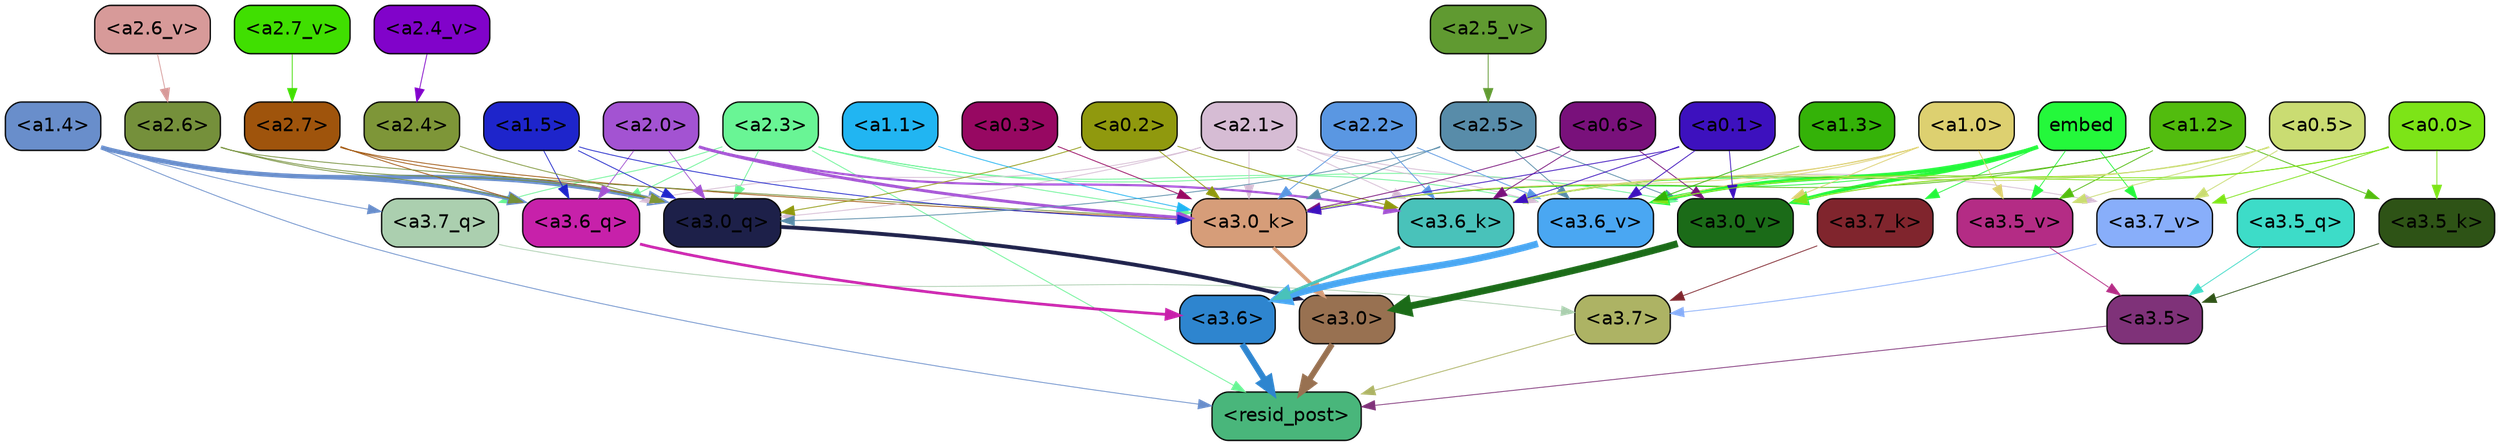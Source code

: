 strict digraph "" {
	graph [bgcolor=transparent,
		layout=dot,
		overlap=false,
		splines=true
	];
	"<a3.7>"	[color=black,
		fillcolor="#adb364",
		fontname=Helvetica,
		shape=box,
		style="filled, rounded"];
	"<resid_post>"	[color=black,
		fillcolor="#49b67b",
		fontname=Helvetica,
		shape=box,
		style="filled, rounded"];
	"<a3.7>" -> "<resid_post>"	[color="#adb364",
		penwidth=0.6239100098609924];
	"<a3.6>"	[color=black,
		fillcolor="#2e85cf",
		fontname=Helvetica,
		shape=box,
		style="filled, rounded"];
	"<a3.6>" -> "<resid_post>"	[color="#2e85cf",
		penwidth=4.569062113761902];
	"<a3.5>"	[color=black,
		fillcolor="#7f3279",
		fontname=Helvetica,
		shape=box,
		style="filled, rounded"];
	"<a3.5>" -> "<resid_post>"	[color="#7f3279",
		penwidth=0.6];
	"<a3.0>"	[color=black,
		fillcolor="#987151",
		fontname=Helvetica,
		shape=box,
		style="filled, rounded"];
	"<a3.0>" -> "<resid_post>"	[color="#987151",
		penwidth=4.283544182777405];
	"<a2.3>"	[color=black,
		fillcolor="#69f595",
		fontname=Helvetica,
		shape=box,
		style="filled, rounded"];
	"<a2.3>" -> "<resid_post>"	[color="#69f595",
		penwidth=0.6];
	"<a3.7_q>"	[color=black,
		fillcolor="#abcfaf",
		fontname=Helvetica,
		shape=box,
		style="filled, rounded"];
	"<a2.3>" -> "<a3.7_q>"	[color="#69f595",
		penwidth=0.6];
	"<a3.6_q>"	[color=black,
		fillcolor="#c721aa",
		fontname=Helvetica,
		shape=box,
		style="filled, rounded"];
	"<a2.3>" -> "<a3.6_q>"	[color="#69f595",
		penwidth=0.6];
	"<a3.0_q>"	[color=black,
		fillcolor="#1d2049",
		fontname=Helvetica,
		shape=box,
		style="filled, rounded"];
	"<a2.3>" -> "<a3.0_q>"	[color="#69f595",
		penwidth=0.6];
	"<a3.0_k>"	[color=black,
		fillcolor="#d69d79",
		fontname=Helvetica,
		shape=box,
		style="filled, rounded"];
	"<a2.3>" -> "<a3.0_k>"	[color="#69f595",
		penwidth=0.6];
	"<a3.6_v>"	[color=black,
		fillcolor="#4aa7f2",
		fontname=Helvetica,
		shape=box,
		style="filled, rounded"];
	"<a2.3>" -> "<a3.6_v>"	[color="#69f595",
		penwidth=0.6];
	"<a3.0_v>"	[color=black,
		fillcolor="#1b6b18",
		fontname=Helvetica,
		shape=box,
		style="filled, rounded"];
	"<a2.3>" -> "<a3.0_v>"	[color="#69f595",
		penwidth=0.6];
	"<a1.4>"	[color=black,
		fillcolor="#698ecb",
		fontname=Helvetica,
		shape=box,
		style="filled, rounded"];
	"<a1.4>" -> "<resid_post>"	[color="#698ecb",
		penwidth=0.6];
	"<a1.4>" -> "<a3.7_q>"	[color="#698ecb",
		penwidth=0.6];
	"<a1.4>" -> "<a3.6_q>"	[color="#698ecb",
		penwidth=2.6908124685287476];
	"<a1.4>" -> "<a3.0_q>"	[color="#698ecb",
		penwidth=3.32076895236969];
	"<a3.7_q>" -> "<a3.7>"	[color="#abcfaf",
		penwidth=0.6];
	"<a3.6_q>" -> "<a3.6>"	[color="#c721aa",
		penwidth=2.03758105635643];
	"<a3.5_q>"	[color=black,
		fillcolor="#3ddcc8",
		fontname=Helvetica,
		shape=box,
		style="filled, rounded"];
	"<a3.5_q>" -> "<a3.5>"	[color="#3ddcc8",
		penwidth=0.6];
	"<a3.0_q>" -> "<a3.0>"	[color="#1d2049",
		penwidth=2.8638100624084473];
	"<a3.7_k>"	[color=black,
		fillcolor="#80252d",
		fontname=Helvetica,
		shape=box,
		style="filled, rounded"];
	"<a3.7_k>" -> "<a3.7>"	[color="#80252d",
		penwidth=0.6];
	"<a3.6_k>"	[color=black,
		fillcolor="#49c2ba",
		fontname=Helvetica,
		shape=box,
		style="filled, rounded"];
	"<a3.6_k>" -> "<a3.6>"	[color="#49c2ba",
		penwidth=2.174198240041733];
	"<a3.5_k>"	[color=black,
		fillcolor="#2e5316",
		fontname=Helvetica,
		shape=box,
		style="filled, rounded"];
	"<a3.5_k>" -> "<a3.5>"	[color="#2e5316",
		penwidth=0.6];
	"<a3.0_k>" -> "<a3.0>"	[color="#d69d79",
		penwidth=2.6274144649505615];
	"<a3.7_v>"	[color=black,
		fillcolor="#88aefa",
		fontname=Helvetica,
		shape=box,
		style="filled, rounded"];
	"<a3.7_v>" -> "<a3.7>"	[color="#88aefa",
		penwidth=0.6];
	"<a3.6_v>" -> "<a3.6>"	[color="#4aa7f2",
		penwidth=5.002329230308533];
	"<a3.5_v>"	[color=black,
		fillcolor="#b42c85",
		fontname=Helvetica,
		shape=box,
		style="filled, rounded"];
	"<a3.5_v>" -> "<a3.5>"	[color="#b42c85",
		penwidth=0.6];
	"<a3.0_v>" -> "<a3.0>"	[color="#1b6b18",
		penwidth=5.188832879066467];
	"<a2.7>"	[color=black,
		fillcolor="#9f540c",
		fontname=Helvetica,
		shape=box,
		style="filled, rounded"];
	"<a2.7>" -> "<a3.6_q>"	[color="#9f540c",
		penwidth=0.6];
	"<a2.7>" -> "<a3.0_q>"	[color="#9f540c",
		penwidth=0.6];
	"<a2.7>" -> "<a3.0_k>"	[color="#9f540c",
		penwidth=0.6];
	"<a2.6>"	[color=black,
		fillcolor="#75903b",
		fontname=Helvetica,
		shape=box,
		style="filled, rounded"];
	"<a2.6>" -> "<a3.6_q>"	[color="#75903b",
		penwidth=0.6];
	"<a2.6>" -> "<a3.0_q>"	[color="#75903b",
		penwidth=0.6];
	"<a2.6>" -> "<a3.0_k>"	[color="#75903b",
		penwidth=0.6];
	"<a2.1>"	[color=black,
		fillcolor="#d6bcd4",
		fontname=Helvetica,
		shape=box,
		style="filled, rounded"];
	"<a2.1>" -> "<a3.6_q>"	[color="#d6bcd4",
		penwidth=0.6];
	"<a2.1>" -> "<a3.0_q>"	[color="#d6bcd4",
		penwidth=0.6];
	"<a2.1>" -> "<a3.6_k>"	[color="#d6bcd4",
		penwidth=0.6];
	"<a2.1>" -> "<a3.0_k>"	[color="#d6bcd4",
		penwidth=0.6];
	"<a2.1>" -> "<a3.7_v>"	[color="#d6bcd4",
		penwidth=0.6];
	"<a2.1>" -> "<a3.6_v>"	[color="#d6bcd4",
		penwidth=0.6];
	"<a2.0>"	[color=black,
		fillcolor="#a353d2",
		fontname=Helvetica,
		shape=box,
		style="filled, rounded"];
	"<a2.0>" -> "<a3.6_q>"	[color="#a353d2",
		penwidth=0.6];
	"<a2.0>" -> "<a3.0_q>"	[color="#a353d2",
		penwidth=0.6];
	"<a2.0>" -> "<a3.6_k>"	[color="#a353d2",
		penwidth=1.6254686117172241];
	"<a2.0>" -> "<a3.0_k>"	[color="#a353d2",
		penwidth=2.182972814887762];
	"<a1.5>"	[color=black,
		fillcolor="#1e25cb",
		fontname=Helvetica,
		shape=box,
		style="filled, rounded"];
	"<a1.5>" -> "<a3.6_q>"	[color="#1e25cb",
		penwidth=0.6];
	"<a1.5>" -> "<a3.0_q>"	[color="#1e25cb",
		penwidth=0.6];
	"<a1.5>" -> "<a3.0_k>"	[color="#1e25cb",
		penwidth=0.6];
	"<a2.5>"	[color=black,
		fillcolor="#588ca9",
		fontname=Helvetica,
		shape=box,
		style="filled, rounded"];
	"<a2.5>" -> "<a3.0_q>"	[color="#588ca9",
		penwidth=0.6];
	"<a2.5>" -> "<a3.0_k>"	[color="#588ca9",
		penwidth=0.6];
	"<a2.5>" -> "<a3.6_v>"	[color="#588ca9",
		penwidth=0.6];
	"<a2.5>" -> "<a3.0_v>"	[color="#588ca9",
		penwidth=0.6];
	"<a2.4>"	[color=black,
		fillcolor="#7e9638",
		fontname=Helvetica,
		shape=box,
		style="filled, rounded"];
	"<a2.4>" -> "<a3.0_q>"	[color="#7e9638",
		penwidth=0.6];
	"<a0.2>"	[color=black,
		fillcolor="#90990e",
		fontname=Helvetica,
		shape=box,
		style="filled, rounded"];
	"<a0.2>" -> "<a3.0_q>"	[color="#90990e",
		penwidth=0.6];
	"<a0.2>" -> "<a3.6_k>"	[color="#90990e",
		penwidth=0.6];
	"<a0.2>" -> "<a3.0_k>"	[color="#90990e",
		penwidth=0.6];
	embed	[color=black,
		fillcolor="#24f83b",
		fontname=Helvetica,
		shape=box,
		style="filled, rounded"];
	embed -> "<a3.7_k>"	[color="#24f83b",
		penwidth=0.6];
	embed -> "<a3.6_k>"	[color="#24f83b",
		penwidth=0.6];
	embed -> "<a3.0_k>"	[color="#24f83b",
		penwidth=0.6];
	embed -> "<a3.7_v>"	[color="#24f83b",
		penwidth=0.6];
	embed -> "<a3.6_v>"	[color="#24f83b",
		penwidth=2.809220314025879];
	embed -> "<a3.5_v>"	[color="#24f83b",
		penwidth=0.6];
	embed -> "<a3.0_v>"	[color="#24f83b",
		penwidth=2.754121422767639];
	"<a2.2>"	[color=black,
		fillcolor="#5a97e2",
		fontname=Helvetica,
		shape=box,
		style="filled, rounded"];
	"<a2.2>" -> "<a3.6_k>"	[color="#5a97e2",
		penwidth=0.6];
	"<a2.2>" -> "<a3.0_k>"	[color="#5a97e2",
		penwidth=0.6065438985824585];
	"<a2.2>" -> "<a3.6_v>"	[color="#5a97e2",
		penwidth=0.6];
	"<a1.2>"	[color=black,
		fillcolor="#52bc0e",
		fontname=Helvetica,
		shape=box,
		style="filled, rounded"];
	"<a1.2>" -> "<a3.6_k>"	[color="#52bc0e",
		penwidth=0.6];
	"<a1.2>" -> "<a3.5_k>"	[color="#52bc0e",
		penwidth=0.6];
	"<a1.2>" -> "<a3.0_k>"	[color="#52bc0e",
		penwidth=0.6];
	"<a1.2>" -> "<a3.5_v>"	[color="#52bc0e",
		penwidth=0.6];
	"<a1.0>"	[color=black,
		fillcolor="#ddd070",
		fontname=Helvetica,
		shape=box,
		style="filled, rounded"];
	"<a1.0>" -> "<a3.6_k>"	[color="#ddd070",
		penwidth=0.6];
	"<a1.0>" -> "<a3.0_k>"	[color="#ddd070",
		penwidth=0.6];
	"<a1.0>" -> "<a3.6_v>"	[color="#ddd070",
		penwidth=0.6];
	"<a1.0>" -> "<a3.5_v>"	[color="#ddd070",
		penwidth=0.6];
	"<a1.0>" -> "<a3.0_v>"	[color="#ddd070",
		penwidth=0.6];
	"<a0.6>"	[color=black,
		fillcolor="#79117b",
		fontname=Helvetica,
		shape=box,
		style="filled, rounded"];
	"<a0.6>" -> "<a3.6_k>"	[color="#79117b",
		penwidth=0.6];
	"<a0.6>" -> "<a3.0_k>"	[color="#79117b",
		penwidth=0.6];
	"<a0.6>" -> "<a3.0_v>"	[color="#79117b",
		penwidth=0.6];
	"<a0.5>"	[color=black,
		fillcolor="#cadc72",
		fontname=Helvetica,
		shape=box,
		style="filled, rounded"];
	"<a0.5>" -> "<a3.6_k>"	[color="#cadc72",
		penwidth=0.6];
	"<a0.5>" -> "<a3.7_v>"	[color="#cadc72",
		penwidth=0.6];
	"<a0.5>" -> "<a3.6_v>"	[color="#cadc72",
		penwidth=0.6];
	"<a0.5>" -> "<a3.5_v>"	[color="#cadc72",
		penwidth=0.6];
	"<a0.5>" -> "<a3.0_v>"	[color="#cadc72",
		penwidth=0.6120390892028809];
	"<a0.1>"	[color=black,
		fillcolor="#3d11be",
		fontname=Helvetica,
		shape=box,
		style="filled, rounded"];
	"<a0.1>" -> "<a3.6_k>"	[color="#3d11be",
		penwidth=0.6];
	"<a0.1>" -> "<a3.0_k>"	[color="#3d11be",
		penwidth=0.6];
	"<a0.1>" -> "<a3.6_v>"	[color="#3d11be",
		penwidth=0.6];
	"<a0.1>" -> "<a3.0_v>"	[color="#3d11be",
		penwidth=0.6];
	"<a0.0>"	[color=black,
		fillcolor="#7de417",
		fontname=Helvetica,
		shape=box,
		style="filled, rounded"];
	"<a0.0>" -> "<a3.5_k>"	[color="#7de417",
		penwidth=0.6];
	"<a0.0>" -> "<a3.7_v>"	[color="#7de417",
		penwidth=0.6];
	"<a0.0>" -> "<a3.6_v>"	[color="#7de417",
		penwidth=0.6];
	"<a0.0>" -> "<a3.0_v>"	[color="#7de417",
		penwidth=0.6];
	"<a1.1>"	[color=black,
		fillcolor="#21b5f2",
		fontname=Helvetica,
		shape=box,
		style="filled, rounded"];
	"<a1.1>" -> "<a3.0_k>"	[color="#21b5f2",
		penwidth=0.6];
	"<a0.3>"	[color=black,
		fillcolor="#970862",
		fontname=Helvetica,
		shape=box,
		style="filled, rounded"];
	"<a0.3>" -> "<a3.0_k>"	[color="#970862",
		penwidth=0.6];
	"<a1.3>"	[color=black,
		fillcolor="#34b208",
		fontname=Helvetica,
		shape=box,
		style="filled, rounded"];
	"<a1.3>" -> "<a3.6_v>"	[color="#34b208",
		penwidth=0.6];
	"<a2.7_v>"	[color=black,
		fillcolor="#40df01",
		fontname=Helvetica,
		shape=box,
		style="filled, rounded"];
	"<a2.7_v>" -> "<a2.7>"	[color="#40df01",
		penwidth=0.6];
	"<a2.6_v>"	[color=black,
		fillcolor="#d79a99",
		fontname=Helvetica,
		shape=box,
		style="filled, rounded"];
	"<a2.6_v>" -> "<a2.6>"	[color="#d79a99",
		penwidth=0.6];
	"<a2.5_v>"	[color=black,
		fillcolor="#609a31",
		fontname=Helvetica,
		shape=box,
		style="filled, rounded"];
	"<a2.5_v>" -> "<a2.5>"	[color="#609a31",
		penwidth=0.6];
	"<a2.4_v>"	[color=black,
		fillcolor="#8103ca",
		fontname=Helvetica,
		shape=box,
		style="filled, rounded"];
	"<a2.4_v>" -> "<a2.4>"	[color="#8103ca",
		penwidth=0.6];
}
